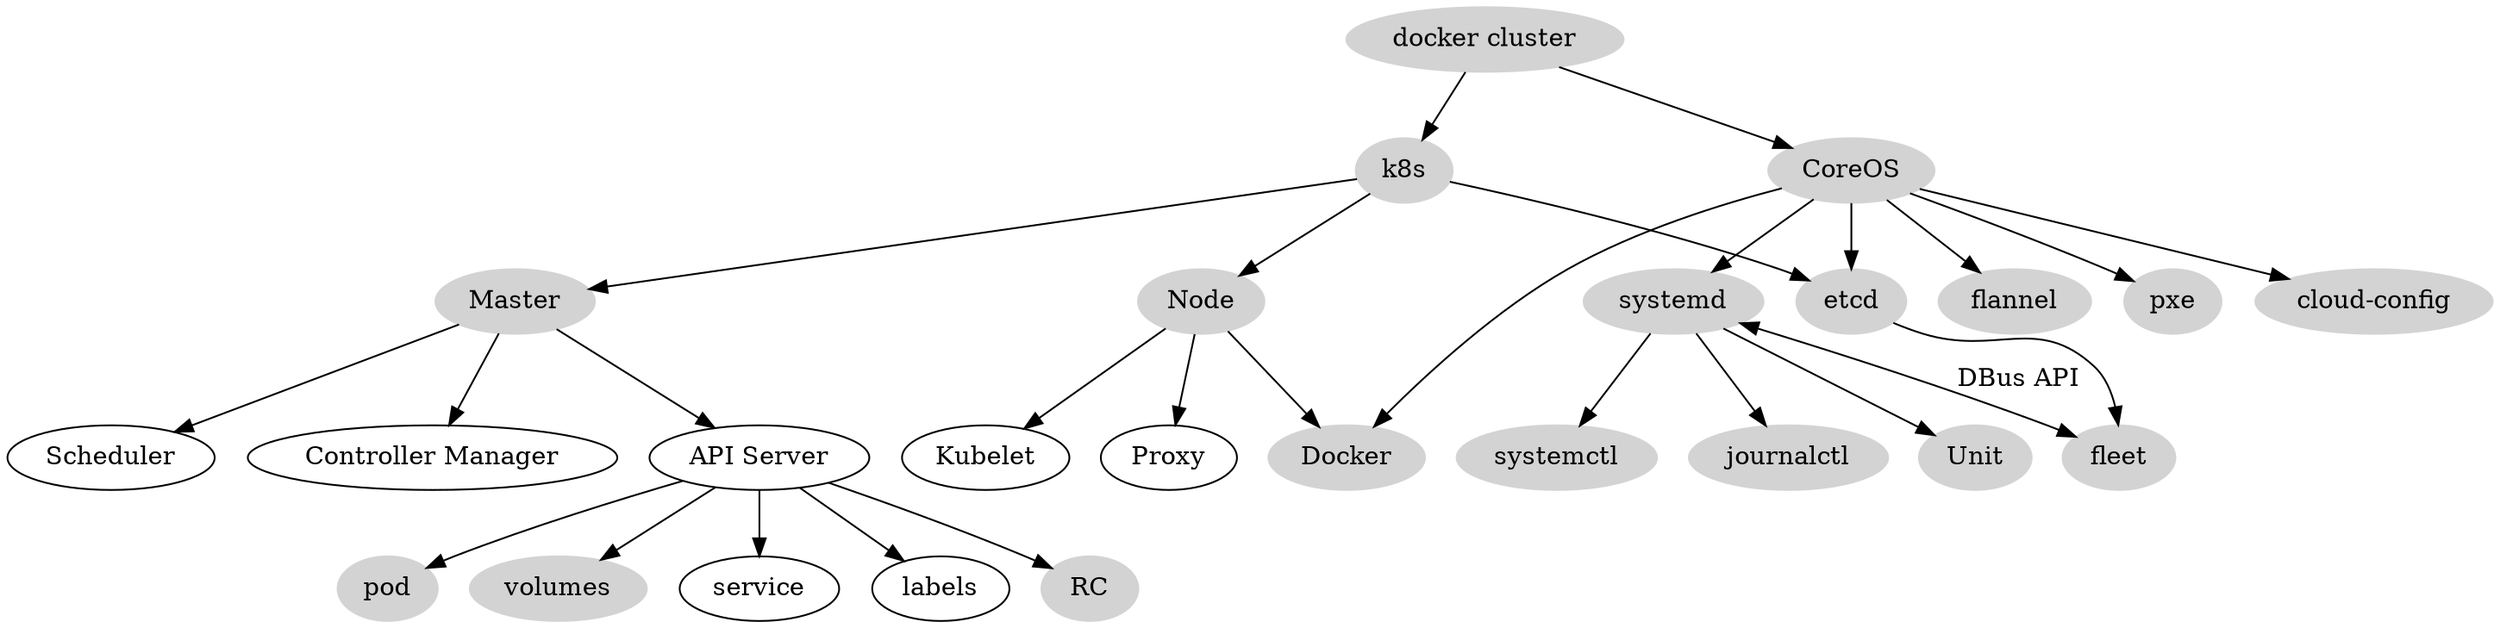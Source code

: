 digraph G{
cluster -> CoreOS;
cluster -> k8s;
CoreOS -> etcd;
CoreOS -> systemd;
CoreOS -> flannel;
systemd -> fleet[dir=both,label="DBus API"];
systemd -> Unit;
systemd -> systemctl;
systemd -> journalctl;
CoreOS -> pxe;
CoreOS -> "cloud-config";
CoreOS -> Docker;
etcd -> fleet;
"API Server" -> {pod;volumes;service;labels;RC}
k8s -> etcd;
k8s -> Master;
k8s -> "Node";
Master ->{"API Server";Scheduler;"Controller Manager"}
"Node" -> {"Kubelet";Proxy;Docker}
Master,"Node",Docker,systemctl,journalctl,cluster,CoreOS,k8s,etcd,systemd,Unit,pod,volumes,flannel,fleet,pxe,"cloud-config",RC[style=filled,color=lightgray];
cluster[label="docker cluster"];
}
